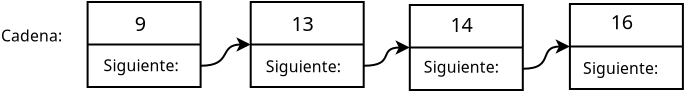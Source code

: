 <?xml version="1.0" encoding="UTF-8"?>
<dia:diagram xmlns:dia="http://www.lysator.liu.se/~alla/dia/">
  <dia:layer name="Background" visible="true" active="true">
    <dia:group>
      <dia:group>
        <dia:object type="Flowchart - Box" version="0" id="O0">
          <dia:attribute name="obj_pos">
            <dia:point val="7,2.79"/>
          </dia:attribute>
          <dia:attribute name="obj_bb">
            <dia:rectangle val="6.95,2.74;12.7,7.09"/>
          </dia:attribute>
          <dia:attribute name="elem_corner">
            <dia:point val="7,2.79"/>
          </dia:attribute>
          <dia:attribute name="elem_width">
            <dia:real val="5.65"/>
          </dia:attribute>
          <dia:attribute name="elem_height">
            <dia:real val="4.25"/>
          </dia:attribute>
          <dia:attribute name="show_background">
            <dia:boolean val="true"/>
          </dia:attribute>
          <dia:attribute name="padding">
            <dia:real val="0.5"/>
          </dia:attribute>
          <dia:attribute name="text">
            <dia:composite type="text">
              <dia:attribute name="string">
                <dia:string>##</dia:string>
              </dia:attribute>
              <dia:attribute name="font">
                <dia:font family="sans" style="0" name="Helvetica"/>
              </dia:attribute>
              <dia:attribute name="height">
                <dia:real val="0.8"/>
              </dia:attribute>
              <dia:attribute name="pos">
                <dia:point val="9.825,5.11"/>
              </dia:attribute>
              <dia:attribute name="color">
                <dia:color val="#000000"/>
              </dia:attribute>
              <dia:attribute name="alignment">
                <dia:enum val="1"/>
              </dia:attribute>
            </dia:composite>
          </dia:attribute>
        </dia:object>
        <dia:object type="Standard - Line" version="0" id="O1">
          <dia:attribute name="obj_pos">
            <dia:point val="7,4.915"/>
          </dia:attribute>
          <dia:attribute name="obj_bb">
            <dia:rectangle val="6.95,4.865;12.7,4.965"/>
          </dia:attribute>
          <dia:attribute name="conn_endpoints">
            <dia:point val="7,4.915"/>
            <dia:point val="12.65,4.915"/>
          </dia:attribute>
          <dia:attribute name="numcp">
            <dia:int val="1"/>
          </dia:attribute>
          <dia:connections>
            <dia:connection handle="0" to="O0" connection="7"/>
            <dia:connection handle="1" to="O0" connection="8"/>
          </dia:connections>
        </dia:object>
      </dia:group>
      <dia:object type="Standard - Text" version="1" id="O2">
        <dia:attribute name="obj_pos">
          <dia:point val="9.354,4.237"/>
        </dia:attribute>
        <dia:attribute name="obj_bb">
          <dia:rectangle val="9.354,3.32;10.296,4.47"/>
        </dia:attribute>
        <dia:attribute name="text">
          <dia:composite type="text">
            <dia:attribute name="string">
              <dia:string>#9 #</dia:string>
            </dia:attribute>
            <dia:attribute name="font">
              <dia:font family="sans" style="0" name="Helvetica"/>
            </dia:attribute>
            <dia:attribute name="height">
              <dia:real val="1.235"/>
            </dia:attribute>
            <dia:attribute name="pos">
              <dia:point val="9.354,4.237"/>
            </dia:attribute>
            <dia:attribute name="color">
              <dia:color val="#000000"/>
            </dia:attribute>
            <dia:attribute name="alignment">
              <dia:enum val="0"/>
            </dia:attribute>
          </dia:composite>
        </dia:attribute>
        <dia:attribute name="valign">
          <dia:enum val="3"/>
        </dia:attribute>
      </dia:object>
    </dia:group>
    <dia:group>
      <dia:group>
        <dia:object type="Flowchart - Box" version="0" id="O3">
          <dia:attribute name="obj_pos">
            <dia:point val="15.155,2.79"/>
          </dia:attribute>
          <dia:attribute name="obj_bb">
            <dia:rectangle val="15.105,2.74;20.855,7.09"/>
          </dia:attribute>
          <dia:attribute name="elem_corner">
            <dia:point val="15.155,2.79"/>
          </dia:attribute>
          <dia:attribute name="elem_width">
            <dia:real val="5.65"/>
          </dia:attribute>
          <dia:attribute name="elem_height">
            <dia:real val="4.25"/>
          </dia:attribute>
          <dia:attribute name="show_background">
            <dia:boolean val="true"/>
          </dia:attribute>
          <dia:attribute name="padding">
            <dia:real val="0.5"/>
          </dia:attribute>
          <dia:attribute name="text">
            <dia:composite type="text">
              <dia:attribute name="string">
                <dia:string>##</dia:string>
              </dia:attribute>
              <dia:attribute name="font">
                <dia:font family="sans" style="0" name="Helvetica"/>
              </dia:attribute>
              <dia:attribute name="height">
                <dia:real val="0.8"/>
              </dia:attribute>
              <dia:attribute name="pos">
                <dia:point val="17.98,5.11"/>
              </dia:attribute>
              <dia:attribute name="color">
                <dia:color val="#000000"/>
              </dia:attribute>
              <dia:attribute name="alignment">
                <dia:enum val="1"/>
              </dia:attribute>
            </dia:composite>
          </dia:attribute>
        </dia:object>
        <dia:object type="Standard - Line" version="0" id="O4">
          <dia:attribute name="obj_pos">
            <dia:point val="15.155,4.915"/>
          </dia:attribute>
          <dia:attribute name="obj_bb">
            <dia:rectangle val="15.105,4.865;20.855,4.965"/>
          </dia:attribute>
          <dia:attribute name="conn_endpoints">
            <dia:point val="15.155,4.915"/>
            <dia:point val="20.805,4.915"/>
          </dia:attribute>
          <dia:attribute name="numcp">
            <dia:int val="1"/>
          </dia:attribute>
          <dia:connections>
            <dia:connection handle="0" to="O3" connection="7"/>
            <dia:connection handle="1" to="O3" connection="8"/>
          </dia:connections>
        </dia:object>
      </dia:group>
      <dia:object type="Standard - Text" version="1" id="O5">
        <dia:attribute name="obj_pos">
          <dia:point val="17.195,4.237"/>
        </dia:attribute>
        <dia:attribute name="obj_bb">
          <dia:rectangle val="17.195,3.32;18.765,4.47"/>
        </dia:attribute>
        <dia:attribute name="text">
          <dia:composite type="text">
            <dia:attribute name="string">
              <dia:string>#13 #</dia:string>
            </dia:attribute>
            <dia:attribute name="font">
              <dia:font family="sans" style="0" name="Helvetica"/>
            </dia:attribute>
            <dia:attribute name="height">
              <dia:real val="1.235"/>
            </dia:attribute>
            <dia:attribute name="pos">
              <dia:point val="17.195,4.237"/>
            </dia:attribute>
            <dia:attribute name="color">
              <dia:color val="#000000"/>
            </dia:attribute>
            <dia:attribute name="alignment">
              <dia:enum val="0"/>
            </dia:attribute>
          </dia:composite>
        </dia:attribute>
        <dia:attribute name="valign">
          <dia:enum val="3"/>
        </dia:attribute>
      </dia:object>
    </dia:group>
    <dia:group>
      <dia:group>
        <dia:object type="Flowchart - Box" version="0" id="O6">
          <dia:attribute name="obj_pos">
            <dia:point val="23.11,2.94"/>
          </dia:attribute>
          <dia:attribute name="obj_bb">
            <dia:rectangle val="23.06,2.89;28.81,7.24"/>
          </dia:attribute>
          <dia:attribute name="elem_corner">
            <dia:point val="23.11,2.94"/>
          </dia:attribute>
          <dia:attribute name="elem_width">
            <dia:real val="5.65"/>
          </dia:attribute>
          <dia:attribute name="elem_height">
            <dia:real val="4.25"/>
          </dia:attribute>
          <dia:attribute name="show_background">
            <dia:boolean val="true"/>
          </dia:attribute>
          <dia:attribute name="padding">
            <dia:real val="0.5"/>
          </dia:attribute>
          <dia:attribute name="text">
            <dia:composite type="text">
              <dia:attribute name="string">
                <dia:string>##</dia:string>
              </dia:attribute>
              <dia:attribute name="font">
                <dia:font family="sans" style="0" name="Helvetica"/>
              </dia:attribute>
              <dia:attribute name="height">
                <dia:real val="0.8"/>
              </dia:attribute>
              <dia:attribute name="pos">
                <dia:point val="25.935,5.26"/>
              </dia:attribute>
              <dia:attribute name="color">
                <dia:color val="#000000"/>
              </dia:attribute>
              <dia:attribute name="alignment">
                <dia:enum val="1"/>
              </dia:attribute>
            </dia:composite>
          </dia:attribute>
        </dia:object>
        <dia:object type="Standard - Line" version="0" id="O7">
          <dia:attribute name="obj_pos">
            <dia:point val="23.11,5.065"/>
          </dia:attribute>
          <dia:attribute name="obj_bb">
            <dia:rectangle val="23.06,5.015;28.81,5.115"/>
          </dia:attribute>
          <dia:attribute name="conn_endpoints">
            <dia:point val="23.11,5.065"/>
            <dia:point val="28.76,5.065"/>
          </dia:attribute>
          <dia:attribute name="numcp">
            <dia:int val="1"/>
          </dia:attribute>
          <dia:connections>
            <dia:connection handle="0" to="O6" connection="7"/>
            <dia:connection handle="1" to="O6" connection="8"/>
          </dia:connections>
        </dia:object>
      </dia:group>
      <dia:object type="Standard - Text" version="1" id="O8">
        <dia:attribute name="obj_pos">
          <dia:point val="25.15,4.287"/>
        </dia:attribute>
        <dia:attribute name="obj_bb">
          <dia:rectangle val="25.15,3.37;26.72,4.52"/>
        </dia:attribute>
        <dia:attribute name="text">
          <dia:composite type="text">
            <dia:attribute name="string">
              <dia:string>#14 #</dia:string>
            </dia:attribute>
            <dia:attribute name="font">
              <dia:font family="sans" style="0" name="Helvetica"/>
            </dia:attribute>
            <dia:attribute name="height">
              <dia:real val="1.235"/>
            </dia:attribute>
            <dia:attribute name="pos">
              <dia:point val="25.15,4.287"/>
            </dia:attribute>
            <dia:attribute name="color">
              <dia:color val="#000000"/>
            </dia:attribute>
            <dia:attribute name="alignment">
              <dia:enum val="0"/>
            </dia:attribute>
          </dia:composite>
        </dia:attribute>
        <dia:attribute name="valign">
          <dia:enum val="3"/>
        </dia:attribute>
      </dia:object>
    </dia:group>
    <dia:group>
      <dia:group>
        <dia:object type="Flowchart - Box" version="0" id="O9">
          <dia:attribute name="obj_pos">
            <dia:point val="31.115,2.89"/>
          </dia:attribute>
          <dia:attribute name="obj_bb">
            <dia:rectangle val="31.065,2.84;36.815,7.19"/>
          </dia:attribute>
          <dia:attribute name="elem_corner">
            <dia:point val="31.115,2.89"/>
          </dia:attribute>
          <dia:attribute name="elem_width">
            <dia:real val="5.65"/>
          </dia:attribute>
          <dia:attribute name="elem_height">
            <dia:real val="4.25"/>
          </dia:attribute>
          <dia:attribute name="show_background">
            <dia:boolean val="true"/>
          </dia:attribute>
          <dia:attribute name="padding">
            <dia:real val="0.5"/>
          </dia:attribute>
          <dia:attribute name="text">
            <dia:composite type="text">
              <dia:attribute name="string">
                <dia:string>##</dia:string>
              </dia:attribute>
              <dia:attribute name="font">
                <dia:font family="sans" style="0" name="Helvetica"/>
              </dia:attribute>
              <dia:attribute name="height">
                <dia:real val="0.8"/>
              </dia:attribute>
              <dia:attribute name="pos">
                <dia:point val="33.94,5.21"/>
              </dia:attribute>
              <dia:attribute name="color">
                <dia:color val="#000000"/>
              </dia:attribute>
              <dia:attribute name="alignment">
                <dia:enum val="1"/>
              </dia:attribute>
            </dia:composite>
          </dia:attribute>
        </dia:object>
        <dia:object type="Standard - Line" version="0" id="O10">
          <dia:attribute name="obj_pos">
            <dia:point val="31.115,5.015"/>
          </dia:attribute>
          <dia:attribute name="obj_bb">
            <dia:rectangle val="31.065,4.965;36.815,5.065"/>
          </dia:attribute>
          <dia:attribute name="conn_endpoints">
            <dia:point val="31.115,5.015"/>
            <dia:point val="36.765,5.015"/>
          </dia:attribute>
          <dia:attribute name="numcp">
            <dia:int val="1"/>
          </dia:attribute>
          <dia:connections>
            <dia:connection handle="0" to="O9" connection="7"/>
            <dia:connection handle="1" to="O9" connection="8"/>
          </dia:connections>
        </dia:object>
      </dia:group>
      <dia:object type="Standard - Text" version="1" id="O11">
        <dia:attribute name="obj_pos">
          <dia:point val="33.155,4.157"/>
        </dia:attribute>
        <dia:attribute name="obj_bb">
          <dia:rectangle val="33.155,3.24;34.725,4.39"/>
        </dia:attribute>
        <dia:attribute name="text">
          <dia:composite type="text">
            <dia:attribute name="string">
              <dia:string>#16 #</dia:string>
            </dia:attribute>
            <dia:attribute name="font">
              <dia:font family="sans" style="0" name="Helvetica"/>
            </dia:attribute>
            <dia:attribute name="height">
              <dia:real val="1.235"/>
            </dia:attribute>
            <dia:attribute name="pos">
              <dia:point val="33.155,4.157"/>
            </dia:attribute>
            <dia:attribute name="color">
              <dia:color val="#000000"/>
            </dia:attribute>
            <dia:attribute name="alignment">
              <dia:enum val="0"/>
            </dia:attribute>
          </dia:composite>
        </dia:attribute>
        <dia:attribute name="valign">
          <dia:enum val="3"/>
        </dia:attribute>
      </dia:object>
    </dia:group>
    <dia:object type="Standard - BezierLine" version="0" id="O12">
      <dia:attribute name="obj_pos">
        <dia:point val="12.65,5.978"/>
      </dia:attribute>
      <dia:attribute name="obj_bb">
        <dia:rectangle val="12.6,4.553;15.155,6.027"/>
      </dia:attribute>
      <dia:attribute name="bez_points">
        <dia:point val="12.65,5.978"/>
        <dia:point val="14.295,5.978"/>
        <dia:point val="13.51,4.915"/>
        <dia:point val="15.155,4.915"/>
      </dia:attribute>
      <dia:attribute name="corner_types">
        <dia:enum val="0"/>
        <dia:enum val="0"/>
      </dia:attribute>
      <dia:attribute name="end_arrow">
        <dia:enum val="22"/>
      </dia:attribute>
      <dia:attribute name="end_arrow_length">
        <dia:real val="0.5"/>
      </dia:attribute>
      <dia:attribute name="end_arrow_width">
        <dia:real val="0.5"/>
      </dia:attribute>
      <dia:connections>
        <dia:connection handle="0" to="O0" connection="10"/>
        <dia:connection handle="3" to="O3" connection="7"/>
      </dia:connections>
    </dia:object>
    <dia:object type="Standard - BezierLine" version="0" id="O13">
      <dia:attribute name="obj_pos">
        <dia:point val="20.805,5.978"/>
      </dia:attribute>
      <dia:attribute name="obj_bb">
        <dia:rectangle val="20.755,4.703;23.11,6.027"/>
      </dia:attribute>
      <dia:attribute name="bez_points">
        <dia:point val="20.805,5.978"/>
        <dia:point val="22.45,5.978"/>
        <dia:point val="21.465,5.065"/>
        <dia:point val="23.11,5.065"/>
      </dia:attribute>
      <dia:attribute name="corner_types">
        <dia:enum val="0"/>
        <dia:enum val="0"/>
      </dia:attribute>
      <dia:attribute name="end_arrow">
        <dia:enum val="22"/>
      </dia:attribute>
      <dia:attribute name="end_arrow_length">
        <dia:real val="0.5"/>
      </dia:attribute>
      <dia:attribute name="end_arrow_width">
        <dia:real val="0.5"/>
      </dia:attribute>
      <dia:connections>
        <dia:connection handle="0" to="O3" connection="10"/>
        <dia:connection handle="3" to="O6" connection="7"/>
      </dia:connections>
    </dia:object>
    <dia:object type="Standard - BezierLine" version="0" id="O14">
      <dia:attribute name="obj_pos">
        <dia:point val="28.76,6.128"/>
      </dia:attribute>
      <dia:attribute name="obj_bb">
        <dia:rectangle val="28.71,4.653;31.115,6.178"/>
      </dia:attribute>
      <dia:attribute name="bez_points">
        <dia:point val="28.76,6.128"/>
        <dia:point val="30.405,6.128"/>
        <dia:point val="29.47,5.015"/>
        <dia:point val="31.115,5.015"/>
      </dia:attribute>
      <dia:attribute name="corner_types">
        <dia:enum val="0"/>
        <dia:enum val="0"/>
      </dia:attribute>
      <dia:attribute name="end_arrow">
        <dia:enum val="22"/>
      </dia:attribute>
      <dia:attribute name="end_arrow_length">
        <dia:real val="0.5"/>
      </dia:attribute>
      <dia:attribute name="end_arrow_width">
        <dia:real val="0.5"/>
      </dia:attribute>
      <dia:connections>
        <dia:connection handle="0" to="O6" connection="10"/>
        <dia:connection handle="3" to="O9" connection="7"/>
      </dia:connections>
    </dia:object>
    <dia:object type="Standard - Text" version="1" id="O15">
      <dia:attribute name="obj_pos">
        <dia:point val="9.825,4.915"/>
      </dia:attribute>
      <dia:attribute name="obj_bb">
        <dia:rectangle val="9.825,4.32;9.825,5.065"/>
      </dia:attribute>
      <dia:attribute name="text">
        <dia:composite type="text">
          <dia:attribute name="string">
            <dia:string>##</dia:string>
          </dia:attribute>
          <dia:attribute name="font">
            <dia:font family="sans" style="0" name="Helvetica"/>
          </dia:attribute>
          <dia:attribute name="height">
            <dia:real val="0.8"/>
          </dia:attribute>
          <dia:attribute name="pos">
            <dia:point val="9.825,4.915"/>
          </dia:attribute>
          <dia:attribute name="color">
            <dia:color val="#000000"/>
          </dia:attribute>
          <dia:attribute name="alignment">
            <dia:enum val="0"/>
          </dia:attribute>
        </dia:composite>
      </dia:attribute>
      <dia:attribute name="valign">
        <dia:enum val="3"/>
      </dia:attribute>
      <dia:connections>
        <dia:connection handle="0" to="O0" connection="16"/>
      </dia:connections>
    </dia:object>
    <dia:object type="Standard - Text" version="1" id="O16">
      <dia:attribute name="obj_pos">
        <dia:point val="7.8,6.25"/>
      </dia:attribute>
      <dia:attribute name="obj_bb">
        <dia:rectangle val="7.8,5.518;11.79,6.438"/>
      </dia:attribute>
      <dia:attribute name="text">
        <dia:composite type="text">
          <dia:attribute name="string">
            <dia:string>#Siguiente:#</dia:string>
          </dia:attribute>
          <dia:attribute name="font">
            <dia:font family="sans" style="0" name="Helvetica"/>
          </dia:attribute>
          <dia:attribute name="height">
            <dia:real val="0.988"/>
          </dia:attribute>
          <dia:attribute name="pos">
            <dia:point val="7.8,6.25"/>
          </dia:attribute>
          <dia:attribute name="color">
            <dia:color val="#000000"/>
          </dia:attribute>
          <dia:attribute name="alignment">
            <dia:enum val="0"/>
          </dia:attribute>
        </dia:composite>
      </dia:attribute>
      <dia:attribute name="valign">
        <dia:enum val="3"/>
      </dia:attribute>
    </dia:object>
    <dia:object type="Standard - Text" version="1" id="O17">
      <dia:attribute name="obj_pos">
        <dia:point val="15.905,6.303"/>
      </dia:attribute>
      <dia:attribute name="obj_bb">
        <dia:rectangle val="15.882,5.547;19.895,6.536"/>
      </dia:attribute>
      <dia:attribute name="text">
        <dia:composite type="text">
          <dia:attribute name="string">
            <dia:string>#Siguiente:#</dia:string>
          </dia:attribute>
          <dia:attribute name="font">
            <dia:font family="sans" style="0" name="Helvetica"/>
          </dia:attribute>
          <dia:attribute name="height">
            <dia:real val="0.988"/>
          </dia:attribute>
          <dia:attribute name="pos">
            <dia:point val="15.905,6.303"/>
          </dia:attribute>
          <dia:attribute name="color">
            <dia:color val="#000000"/>
          </dia:attribute>
          <dia:attribute name="alignment">
            <dia:enum val="0"/>
          </dia:attribute>
        </dia:composite>
      </dia:attribute>
      <dia:attribute name="valign">
        <dia:enum val="3"/>
      </dia:attribute>
    </dia:object>
    <dia:object type="Standard - Text" version="1" id="O18">
      <dia:attribute name="obj_pos">
        <dia:point val="23.81,6.322"/>
      </dia:attribute>
      <dia:attribute name="obj_bb">
        <dia:rectangle val="23.787,5.567;27.8,6.556"/>
      </dia:attribute>
      <dia:attribute name="text">
        <dia:composite type="text">
          <dia:attribute name="string">
            <dia:string>#Siguiente:#</dia:string>
          </dia:attribute>
          <dia:attribute name="font">
            <dia:font family="sans" style="0" name="Helvetica"/>
          </dia:attribute>
          <dia:attribute name="height">
            <dia:real val="0.988"/>
          </dia:attribute>
          <dia:attribute name="pos">
            <dia:point val="23.81,6.322"/>
          </dia:attribute>
          <dia:attribute name="color">
            <dia:color val="#000000"/>
          </dia:attribute>
          <dia:attribute name="alignment">
            <dia:enum val="0"/>
          </dia:attribute>
        </dia:composite>
      </dia:attribute>
      <dia:attribute name="valign">
        <dia:enum val="3"/>
      </dia:attribute>
    </dia:object>
    <dia:object type="Standard - Text" version="1" id="O19">
      <dia:attribute name="obj_pos">
        <dia:point val="31.765,6.393"/>
      </dia:attribute>
      <dia:attribute name="obj_bb">
        <dia:rectangle val="31.742,5.637;35.755,6.626"/>
      </dia:attribute>
      <dia:attribute name="text">
        <dia:composite type="text">
          <dia:attribute name="string">
            <dia:string>#Siguiente:#</dia:string>
          </dia:attribute>
          <dia:attribute name="font">
            <dia:font family="sans" style="0" name="Helvetica"/>
          </dia:attribute>
          <dia:attribute name="height">
            <dia:real val="0.988"/>
          </dia:attribute>
          <dia:attribute name="pos">
            <dia:point val="31.765,6.393"/>
          </dia:attribute>
          <dia:attribute name="color">
            <dia:color val="#000000"/>
          </dia:attribute>
          <dia:attribute name="alignment">
            <dia:enum val="0"/>
          </dia:attribute>
        </dia:composite>
      </dia:attribute>
      <dia:attribute name="valign">
        <dia:enum val="3"/>
      </dia:attribute>
    </dia:object>
    <dia:object type="Standard - Text" version="1" id="O20">
      <dia:attribute name="obj_pos">
        <dia:point val="2.67,4.763"/>
      </dia:attribute>
      <dia:attribute name="obj_bb">
        <dia:rectangle val="2.67,4.03;6.195,4.95"/>
      </dia:attribute>
      <dia:attribute name="text">
        <dia:composite type="text">
          <dia:attribute name="string">
            <dia:string>#Cadena: #</dia:string>
          </dia:attribute>
          <dia:attribute name="font">
            <dia:font family="sans" style="0" name="Helvetica"/>
          </dia:attribute>
          <dia:attribute name="height">
            <dia:real val="0.988"/>
          </dia:attribute>
          <dia:attribute name="pos">
            <dia:point val="2.67,4.763"/>
          </dia:attribute>
          <dia:attribute name="color">
            <dia:color val="#000000"/>
          </dia:attribute>
          <dia:attribute name="alignment">
            <dia:enum val="0"/>
          </dia:attribute>
        </dia:composite>
      </dia:attribute>
      <dia:attribute name="valign">
        <dia:enum val="3"/>
      </dia:attribute>
    </dia:object>
  </dia:layer>
</dia:diagram>
